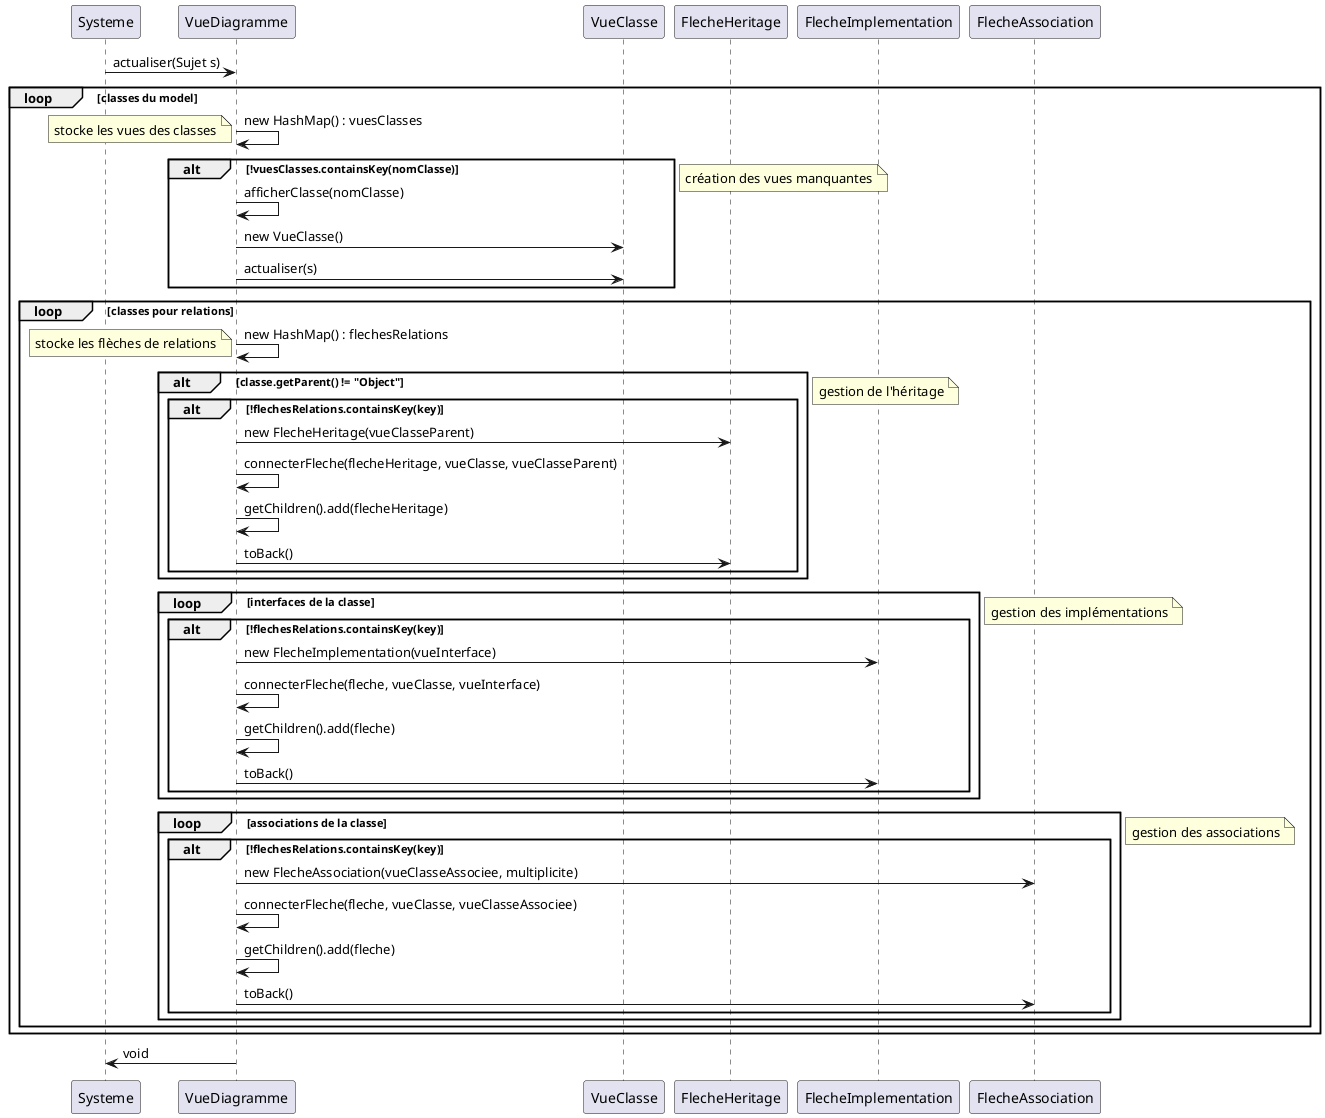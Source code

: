 @startuml
Systeme -> VueDiagramme : actualiser(Sujet s)
loop classes du model
    VueDiagramme -> VueDiagramme : new HashMap() : vuesClasses
    note left: stocke les vues des classes

    alt !vuesClasses.containsKey(nomClasse)
        VueDiagramme -> VueDiagramme : afficherClasse(nomClasse)
        VueDiagramme -> VueClasse : new VueClasse()
        VueDiagramme -> VueClasse : actualiser(s)
    end
    note left: création des vues manquantes

    loop classes pour relations
        VueDiagramme -> VueDiagramme : new HashMap() : flechesRelations
        note left: stocke les flèches de relations

        alt classe.getParent() != "Object"
            alt !flechesRelations.containsKey(key)
                VueDiagramme -> FlecheHeritage : new FlecheHeritage(vueClasseParent)
                VueDiagramme -> VueDiagramme : connecterFleche(flecheHeritage, vueClasse, vueClasseParent)
                VueDiagramme -> VueDiagramme : getChildren().add(flecheHeritage)
                VueDiagramme -> FlecheHeritage : toBack()
            end
        end
        note left: gestion de l'héritage

        loop interfaces de la classe
            alt !flechesRelations.containsKey(key)
                VueDiagramme -> FlecheImplementation : new FlecheImplementation(vueInterface)
                VueDiagramme -> VueDiagramme : connecterFleche(fleche, vueClasse, vueInterface)
                VueDiagramme -> VueDiagramme : getChildren().add(fleche)
                VueDiagramme -> FlecheImplementation : toBack()
            end
        end
        note left: gestion des implémentations

        loop associations de la classe
            alt !flechesRelations.containsKey(key)
                VueDiagramme -> FlecheAssociation : new FlecheAssociation(vueClasseAssociee, multiplicite)
                VueDiagramme -> VueDiagramme : connecterFleche(fleche, vueClasse, vueClasseAssociee)
                VueDiagramme -> VueDiagramme : getChildren().add(fleche)
                VueDiagramme -> FlecheAssociation : toBack()
            end
        end
        note left: gestion des associations
    end
end

VueDiagramme -> Systeme : void

@enduml